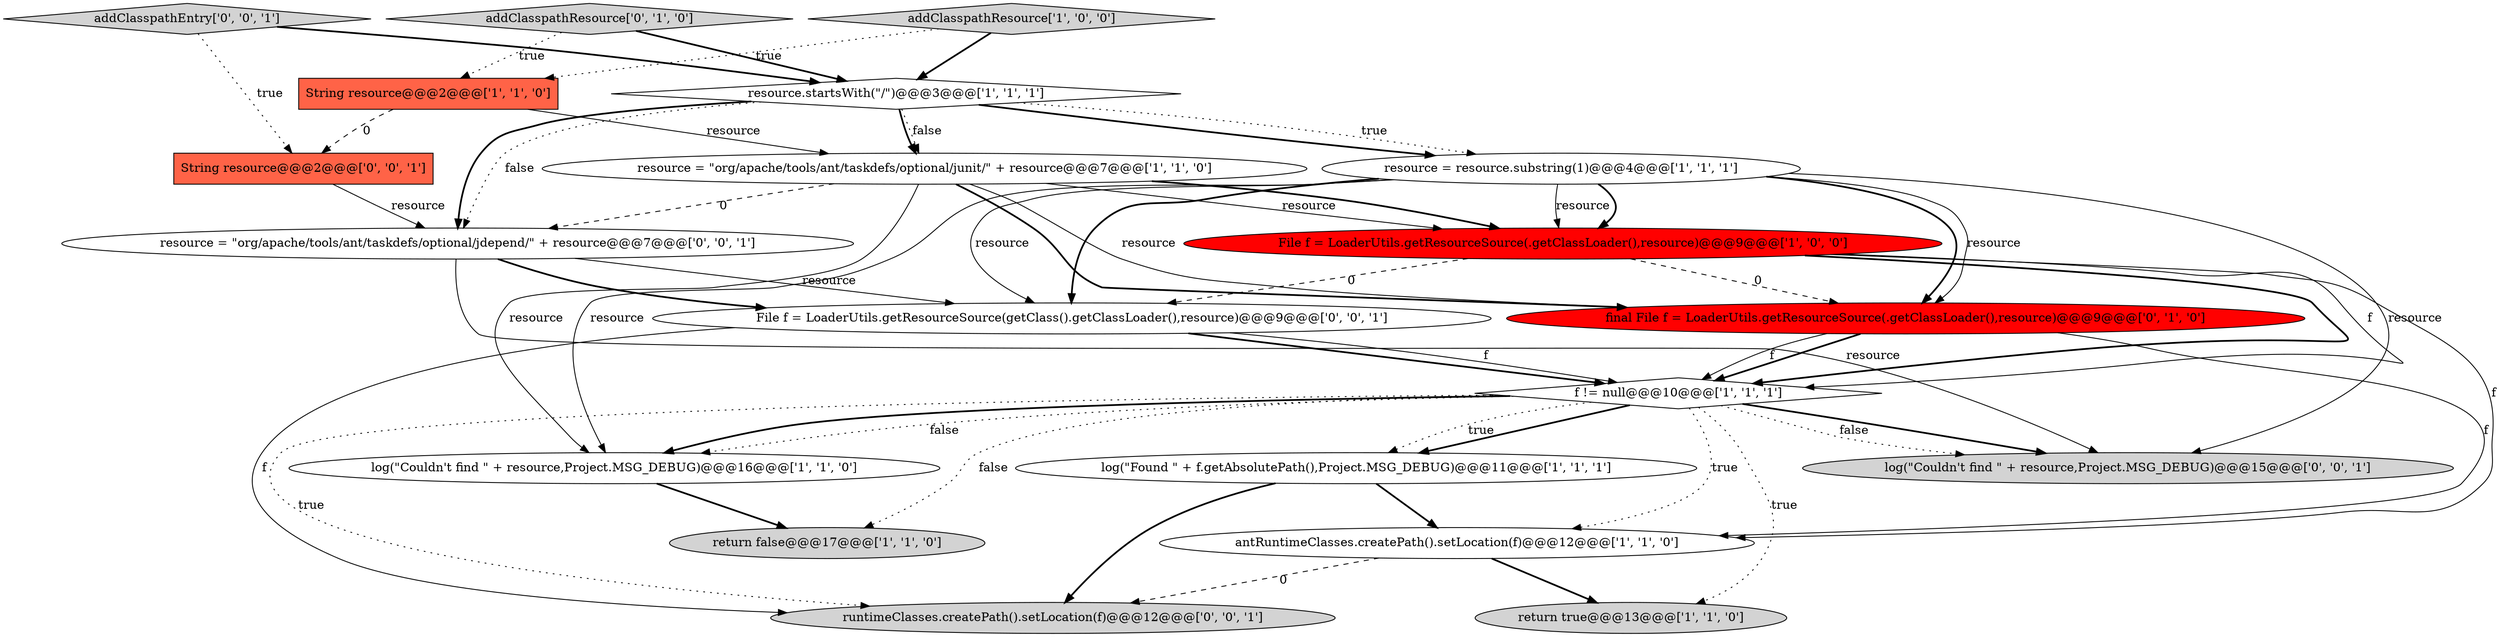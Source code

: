 digraph {
1 [style = filled, label = "resource = resource.substring(1)@@@4@@@['1', '1', '1']", fillcolor = white, shape = ellipse image = "AAA0AAABBB1BBB"];
19 [style = filled, label = "runtimeClasses.createPath().setLocation(f)@@@12@@@['0', '0', '1']", fillcolor = lightgray, shape = ellipse image = "AAA0AAABBB3BBB"];
12 [style = filled, label = "addClasspathResource['0', '1', '0']", fillcolor = lightgray, shape = diamond image = "AAA0AAABBB2BBB"];
3 [style = filled, label = "f != null@@@10@@@['1', '1', '1']", fillcolor = white, shape = diamond image = "AAA0AAABBB1BBB"];
7 [style = filled, label = "resource = \"org/apache/tools/ant/taskdefs/optional/junit/\" + resource@@@7@@@['1', '1', '0']", fillcolor = white, shape = ellipse image = "AAA0AAABBB1BBB"];
15 [style = filled, label = "resource = \"org/apache/tools/ant/taskdefs/optional/jdepend/\" + resource@@@7@@@['0', '0', '1']", fillcolor = white, shape = ellipse image = "AAA0AAABBB3BBB"];
5 [style = filled, label = "antRuntimeClasses.createPath().setLocation(f)@@@12@@@['1', '1', '0']", fillcolor = white, shape = ellipse image = "AAA0AAABBB1BBB"];
18 [style = filled, label = "log(\"Couldn't find \" + resource,Project.MSG_DEBUG)@@@15@@@['0', '0', '1']", fillcolor = lightgray, shape = ellipse image = "AAA0AAABBB3BBB"];
17 [style = filled, label = "String resource@@@2@@@['0', '0', '1']", fillcolor = tomato, shape = box image = "AAA0AAABBB3BBB"];
16 [style = filled, label = "addClasspathEntry['0', '0', '1']", fillcolor = lightgray, shape = diamond image = "AAA0AAABBB3BBB"];
6 [style = filled, label = "return true@@@13@@@['1', '1', '0']", fillcolor = lightgray, shape = ellipse image = "AAA0AAABBB1BBB"];
0 [style = filled, label = "String resource@@@2@@@['1', '1', '0']", fillcolor = tomato, shape = box image = "AAA0AAABBB1BBB"];
9 [style = filled, label = "resource.startsWith(\"/\")@@@3@@@['1', '1', '1']", fillcolor = white, shape = diamond image = "AAA0AAABBB1BBB"];
11 [style = filled, label = "return false@@@17@@@['1', '1', '0']", fillcolor = lightgray, shape = ellipse image = "AAA0AAABBB1BBB"];
13 [style = filled, label = "final File f = LoaderUtils.getResourceSource(.getClassLoader(),resource)@@@9@@@['0', '1', '0']", fillcolor = red, shape = ellipse image = "AAA1AAABBB2BBB"];
10 [style = filled, label = "addClasspathResource['1', '0', '0']", fillcolor = lightgray, shape = diamond image = "AAA0AAABBB1BBB"];
14 [style = filled, label = "File f = LoaderUtils.getResourceSource(getClass().getClassLoader(),resource)@@@9@@@['0', '0', '1']", fillcolor = white, shape = ellipse image = "AAA0AAABBB3BBB"];
4 [style = filled, label = "File f = LoaderUtils.getResourceSource(.getClassLoader(),resource)@@@9@@@['1', '0', '0']", fillcolor = red, shape = ellipse image = "AAA1AAABBB1BBB"];
8 [style = filled, label = "log(\"Found \" + f.getAbsolutePath(),Project.MSG_DEBUG)@@@11@@@['1', '1', '1']", fillcolor = white, shape = ellipse image = "AAA0AAABBB1BBB"];
2 [style = filled, label = "log(\"Couldn't find \" + resource,Project.MSG_DEBUG)@@@16@@@['1', '1', '0']", fillcolor = white, shape = ellipse image = "AAA0AAABBB1BBB"];
7->13 [style = bold, label=""];
9->15 [style = dotted, label="false"];
14->3 [style = bold, label=""];
4->3 [style = bold, label=""];
1->4 [style = bold, label=""];
16->9 [style = bold, label=""];
7->4 [style = solid, label="resource"];
7->2 [style = solid, label="resource"];
1->4 [style = solid, label="resource"];
15->14 [style = bold, label=""];
14->19 [style = solid, label="f"];
8->19 [style = bold, label=""];
16->17 [style = dotted, label="true"];
4->5 [style = solid, label="f"];
1->14 [style = solid, label="resource"];
4->3 [style = solid, label="f"];
7->4 [style = bold, label=""];
15->14 [style = solid, label="resource"];
3->6 [style = dotted, label="true"];
9->7 [style = bold, label=""];
12->9 [style = bold, label=""];
0->17 [style = dashed, label="0"];
1->13 [style = bold, label=""];
3->18 [style = bold, label=""];
9->7 [style = dotted, label="false"];
3->19 [style = dotted, label="true"];
17->15 [style = solid, label="resource"];
3->5 [style = dotted, label="true"];
3->18 [style = dotted, label="false"];
5->6 [style = bold, label=""];
3->2 [style = bold, label=""];
8->5 [style = bold, label=""];
13->3 [style = bold, label=""];
13->3 [style = solid, label="f"];
1->13 [style = solid, label="resource"];
3->11 [style = dotted, label="false"];
0->7 [style = solid, label="resource"];
3->8 [style = bold, label=""];
9->15 [style = bold, label=""];
9->1 [style = dotted, label="true"];
7->15 [style = dashed, label="0"];
12->0 [style = dotted, label="true"];
1->18 [style = solid, label="resource"];
10->0 [style = dotted, label="true"];
1->14 [style = bold, label=""];
10->9 [style = bold, label=""];
4->14 [style = dashed, label="0"];
9->1 [style = bold, label=""];
4->13 [style = dashed, label="0"];
3->8 [style = dotted, label="true"];
3->2 [style = dotted, label="false"];
7->13 [style = solid, label="resource"];
13->5 [style = solid, label="f"];
5->19 [style = dashed, label="0"];
1->2 [style = solid, label="resource"];
15->18 [style = solid, label="resource"];
2->11 [style = bold, label=""];
14->3 [style = solid, label="f"];
}
